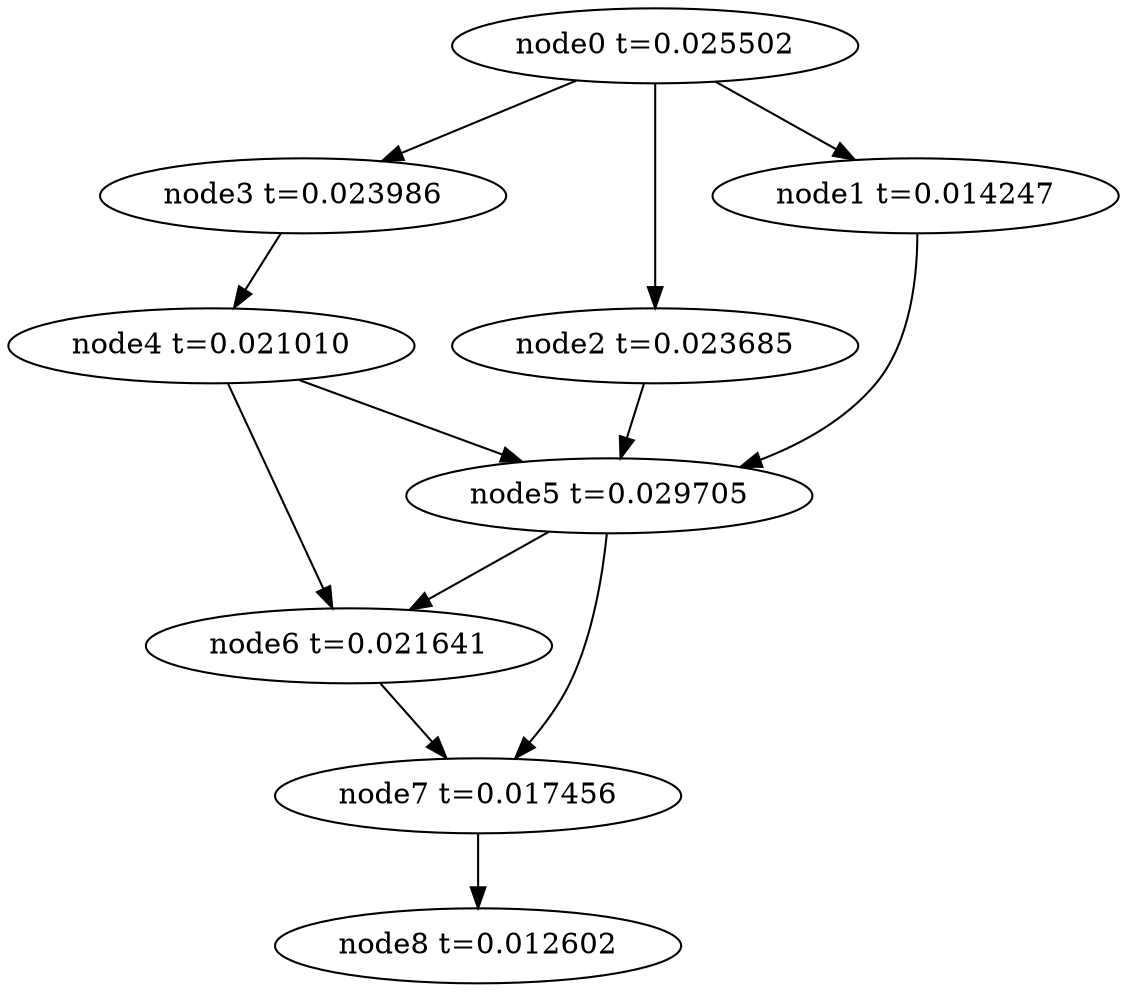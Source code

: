 digraph g{
	node8[label="node8 t=0.012602"]
	node7 -> node8
	node7[label="node7 t=0.017456"];
	node6 -> node7
	node6[label="node6 t=0.021641"];
	node5 -> node7
	node5 -> node6
	node5[label="node5 t=0.029705"];
	node4 -> node6
	node4 -> node5
	node4[label="node4 t=0.021010"];
	node3 -> node4
	node3[label="node3 t=0.023986"];
	node2 -> node5
	node2[label="node2 t=0.023685"];
	node1 -> node5
	node1[label="node1 t=0.014247"];
	node0 -> node3
	node0 -> node2
	node0 -> node1
	node0[label="node0 t=0.025502"];
}
